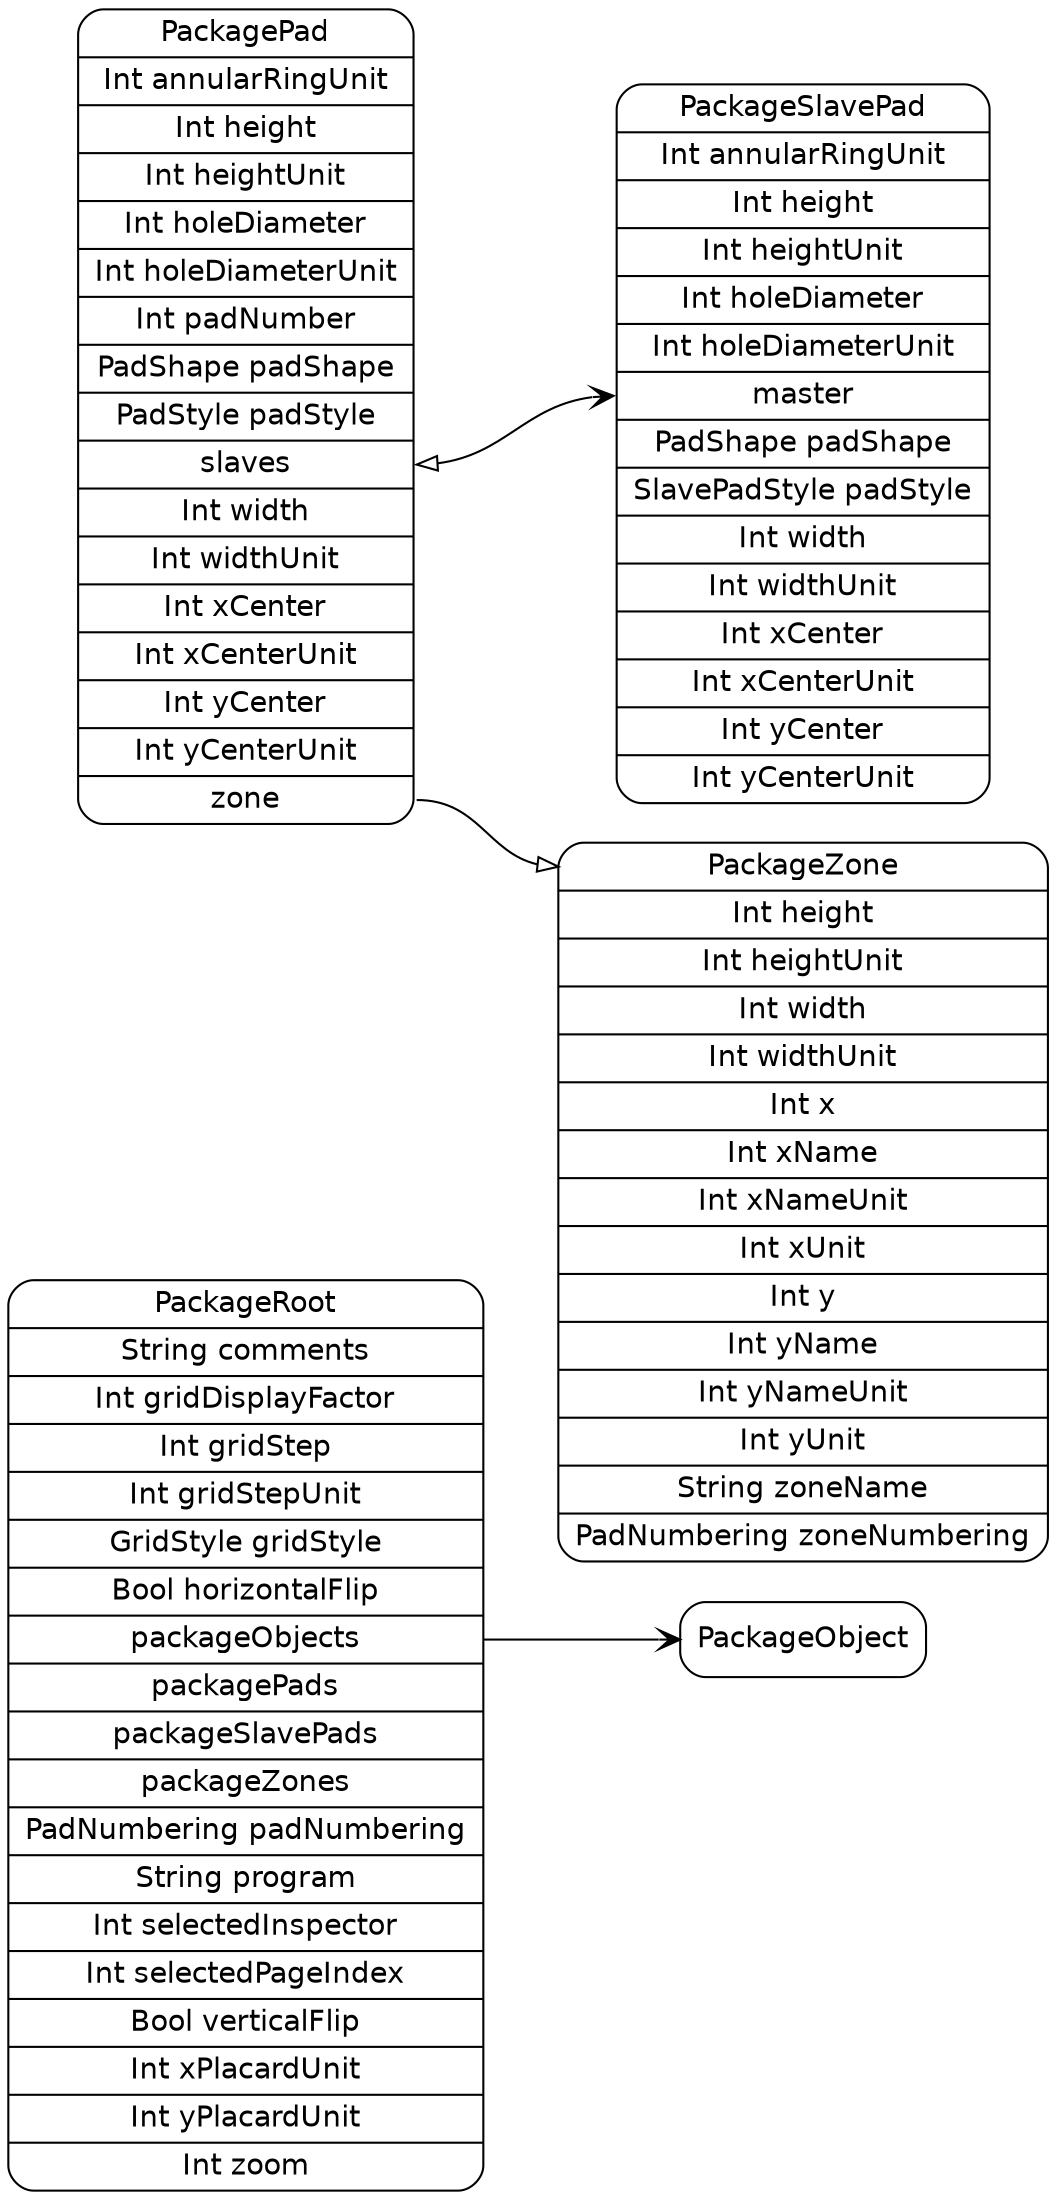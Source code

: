 digraph G {
  rankdir=LR ;
  node [shape=record fontname=helvetica style=rounded] ;
  PackageRoot[label="<PackageRoot>PackageRoot|String comments|Int gridDisplayFactor|Int gridStep|Int gridStepUnit|GridStyle gridStyle|Bool horizontalFlip|<packageObjects>packageObjects|<packagePads>packagePads|<packageSlavePads>packageSlavePads|<packageZones>packageZones|PadNumbering padNumbering|String program|Int selectedInspector|Int selectedPageIndex|Bool verticalFlip|Int xPlacardUnit|Int yPlacardUnit|Int zoom"] ;
  PackageZone[label="<PackageZone>PackageZone|Int height|Int heightUnit|Int width|Int widthUnit|Int x|Int xName|Int xNameUnit|Int xUnit|Int y|Int yName|Int yNameUnit|Int yUnit|String zoneName|PadNumbering zoneNumbering"] ;
  PackageSlavePad[label="<PackageSlavePad>PackageSlavePad|Int annularRingUnit|Int height|Int heightUnit|Int holeDiameter|Int holeDiameterUnit|<master>master|PadShape padShape|SlavePadStyle padStyle|Int width|Int widthUnit|Int xCenter|Int xCenterUnit|Int yCenter|Int yCenterUnit"] ;
  PackagePad[label="<PackagePad>PackagePad|Int annularRingUnit|Int height|Int heightUnit|Int holeDiameter|Int holeDiameterUnit|Int padNumber|PadShape padShape|PadStyle padStyle|<slaves>slaves|Int width|Int widthUnit|Int xCenter|Int xCenterUnit|Int yCenter|Int yCenterUnit|<zone>zone"] ;
  PackageObject[label="<PackageObject>PackageObject"] ;
  PackageRoot:packageObjects -> PackageObject:PackageObject [dir=both arrowtail=none arrowhead=vee] ;
  PackagePad:slaves -> PackageSlavePad:master [dir=both arrowtail=onormal arrowhead=vee] ;
  PackagePad:zone -> PackageZone:PackageZone [dir=both arrowtail=none arrowhead=onormal] ;
}
